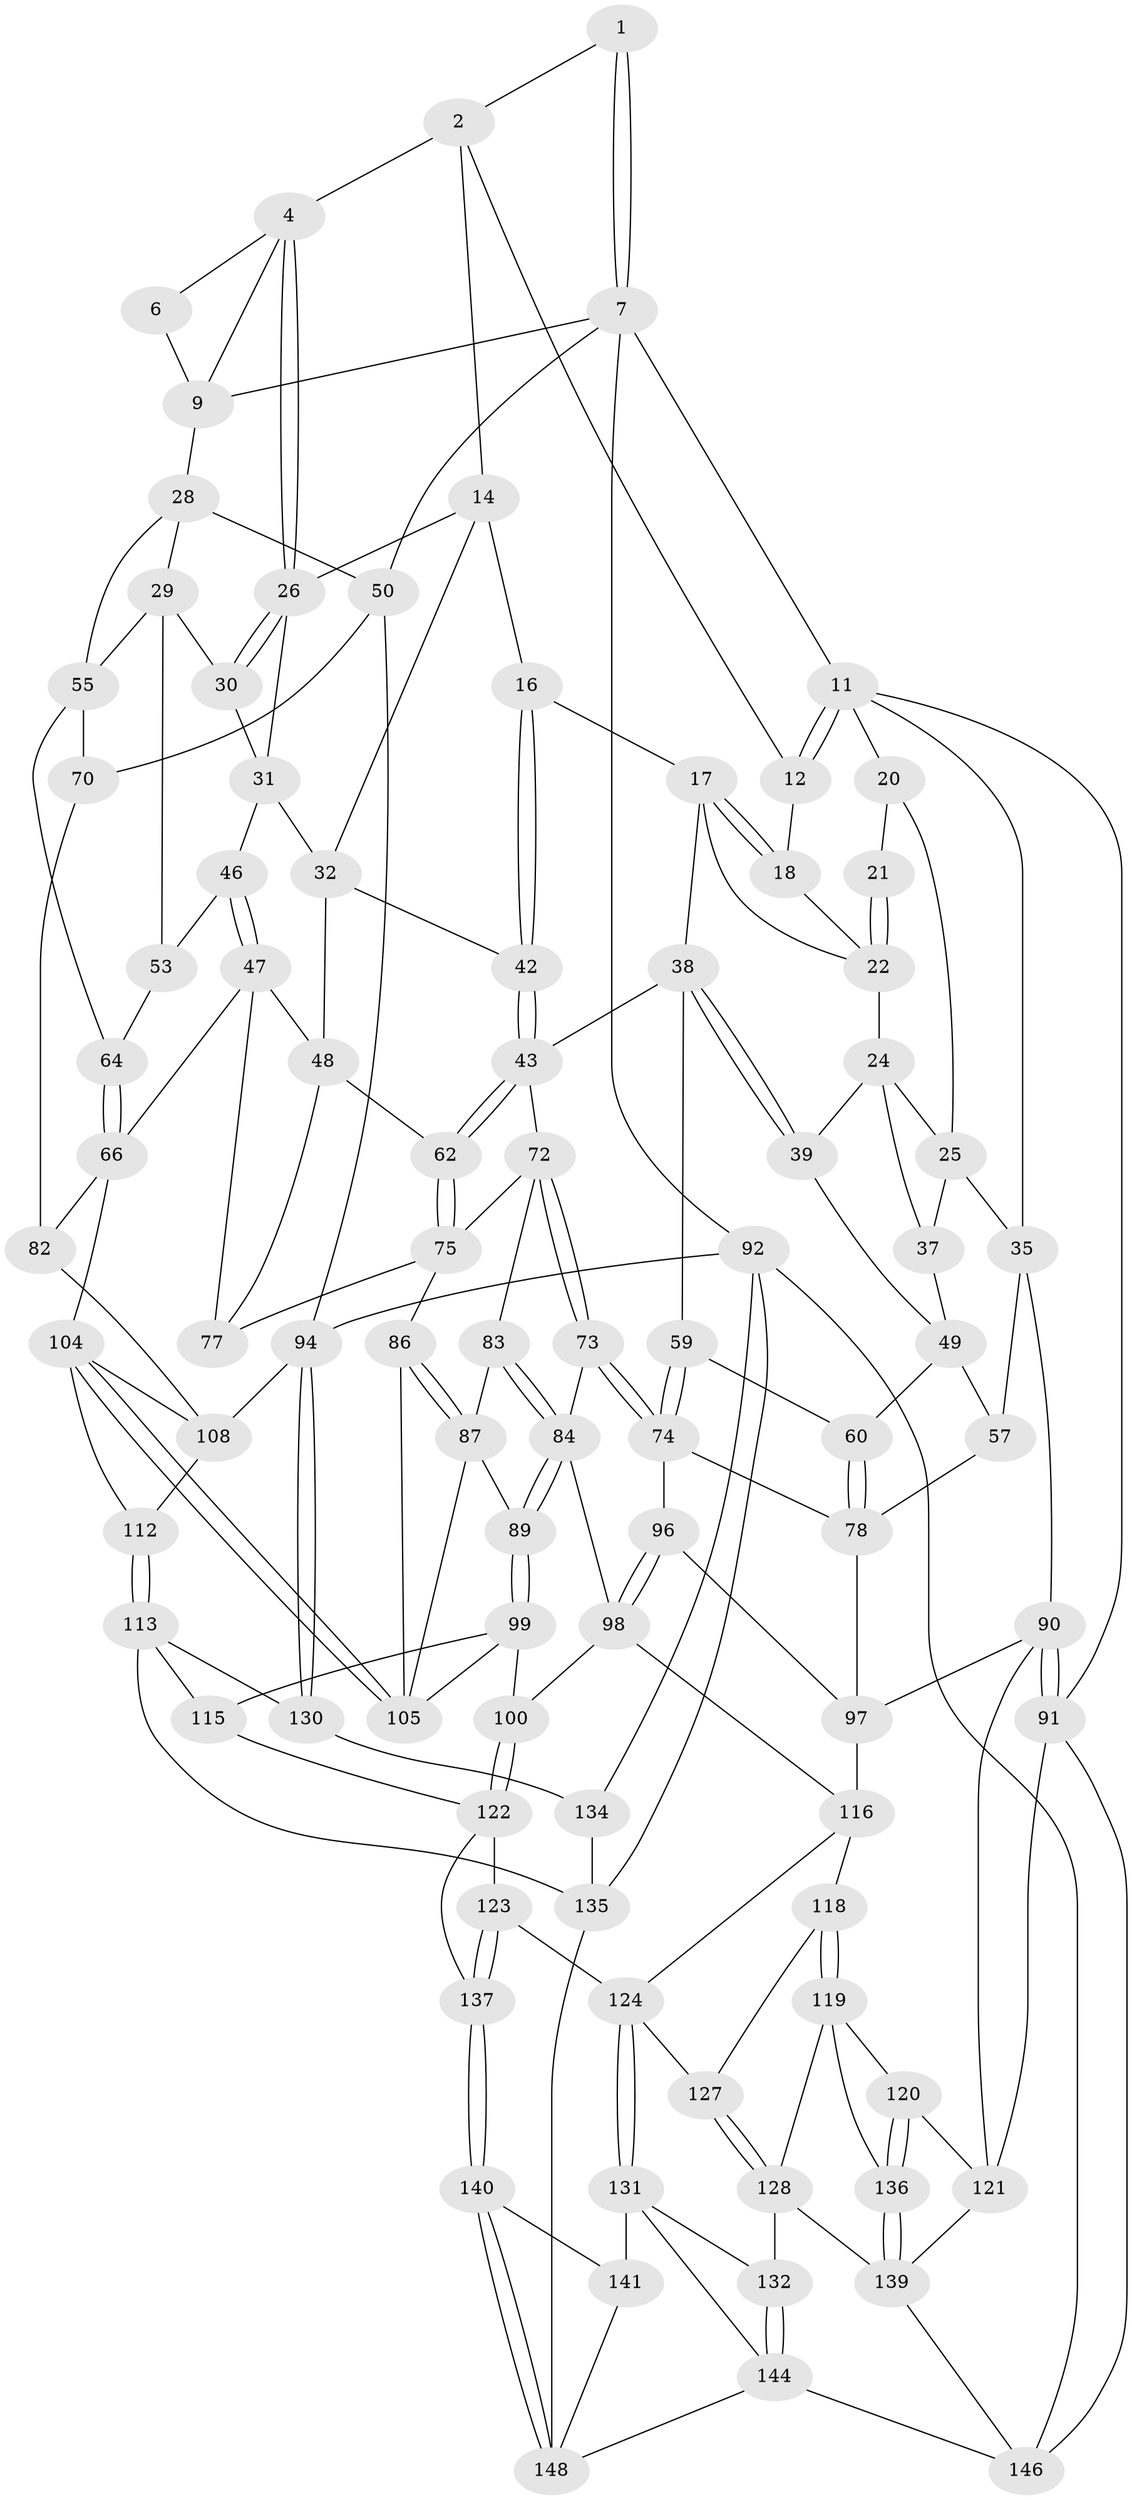 // Generated by graph-tools (version 1.1) at 2025/52/02/27/25 19:52:36]
// undirected, 93 vertices, 202 edges
graph export_dot {
graph [start="1"]
  node [color=gray90,style=filled];
  1 [pos="+0.9699979652938592+0"];
  2 [pos="+0.7414250973940015+0",super="+3"];
  4 [pos="+0.8218532862984884+0.0792555423525216",super="+5"];
  6 [pos="+0.8897246442110983+0.017364433112512456"];
  7 [pos="+1+0",super="+8"];
  9 [pos="+0.966230682539351+0.12545056613553923",super="+10"];
  11 [pos="+0+0",super="+19"];
  12 [pos="+0.3152631937371124+0",super="+13"];
  14 [pos="+0.694526963459433+0.06672617654105467",super="+15"];
  16 [pos="+0.4813510979216814+0.08930914598780064"];
  17 [pos="+0.41312812558786216+0",super="+33"];
  18 [pos="+0.38089982838777+0"];
  20 [pos="+0.11159464027724302+0.0667462777090692"];
  21 [pos="+0.1118126923308931+0.06660983900241794"];
  22 [pos="+0.20841216517592087+0.08254139129004029",super="+23"];
  24 [pos="+0.1520634314647117+0.1404058167753904",super="+36"];
  25 [pos="+0.12423256600829942+0.12017155701458204",super="+34"];
  26 [pos="+0.8066356765411161+0.14718613960193805",super="+27"];
  28 [pos="+0.8971637434136872+0.20076891770330144",super="+51"];
  29 [pos="+0.8637077829793727+0.20786481216534422",super="+52"];
  30 [pos="+0.8244075932915268+0.18494906563296232"];
  31 [pos="+0.6878628875216051+0.1767224979288579",super="+40"];
  32 [pos="+0.6693271401298967+0.17792240883751695",super="+41"];
  35 [pos="+0+0.21650133885230483",super="+58"];
  37 [pos="+0.03878830501483477+0.1968825705791197"];
  38 [pos="+0.27715787230396344+0.2258120765502023",super="+45"];
  39 [pos="+0.18413705444637798+0.24206421393631722"];
  42 [pos="+0.5106917637362912+0.21579338560294067"];
  43 [pos="+0.49936408031664176+0.22684668683262132",super="+44"];
  46 [pos="+0.7156120456246953+0.3030422974142708",super="+54"];
  47 [pos="+0.6755702356433456+0.3344176248938701",super="+68"];
  48 [pos="+0.6346301063412347+0.3417816070226328",super="+61"];
  49 [pos="+0.1766976424887185+0.24902879093744656",super="+56"];
  50 [pos="+1+0.2847082842143545",super="+69"];
  53 [pos="+0.828270332407137+0.29617519368107814",super="+65"];
  55 [pos="+0.9162330333485204+0.3387924463269204",super="+63"];
  57 [pos="+0+0.3895439932835711"];
  59 [pos="+0.3214248539475708+0.3317957063080145"];
  60 [pos="+0.1812924072322366+0.38007333762777346"];
  62 [pos="+0.5085059891203079+0.4289229541869139"];
  64 [pos="+0.8395905453496916+0.44007011824416065"];
  66 [pos="+0.8229308095470883+0.5017891544576486",super="+67"];
  70 [pos="+1+0.4917995352521544",super="+71"];
  72 [pos="+0.37538838819230796+0.3523872024120808",super="+76"];
  73 [pos="+0.3336443070104689+0.4949741831582672"];
  74 [pos="+0.2405947997554283+0.5054137418494677",super="+80"];
  75 [pos="+0.5012969300437111+0.4372325010785106",super="+81"];
  77 [pos="+0.6381489805805137+0.5167688196539024"];
  78 [pos="+0.21855920936696857+0.47681183563302837",super="+79"];
  82 [pos="+0.8801938009278719+0.5017137128049907",super="+107"];
  83 [pos="+0.4644056172824779+0.48872837088517446"];
  84 [pos="+0.44911569861769574+0.5077104671673457",super="+85"];
  86 [pos="+0.6225547599623009+0.5381698670121114"];
  87 [pos="+0.5307867084448278+0.540865993104766",super="+88"];
  89 [pos="+0.48041026624242106+0.6102994735452073"];
  90 [pos="+0+0.6441354980076945",super="+103"];
  91 [pos="+0+0.8011931186715816"];
  92 [pos="+1+1",super="+93"];
  94 [pos="+1+0.7994365091751255",super="+95"];
  96 [pos="+0.2018500146964465+0.5719011580995124"];
  97 [pos="+0.158915673866779+0.5981091454373844",super="+102"];
  98 [pos="+0.35863606952686145+0.645797552592863",super="+101"];
  99 [pos="+0.46490980678031046+0.6839897951815731",super="+111"];
  100 [pos="+0.44992737158709517+0.6884798589157781"];
  104 [pos="+0.8081081265475388+0.5239815163540411",super="+109"];
  105 [pos="+0.6314991688990618+0.7239386568388205",super="+106"];
  108 [pos="+0.9516348170255998+0.6129259396697908",super="+110"];
  112 [pos="+0.8447117512955296+0.7305030690418511"];
  113 [pos="+0.8265920952357233+0.757956762497823",super="+114"];
  115 [pos="+0.6853213768369478+0.8297884282544442"];
  116 [pos="+0.32118998325559794+0.7467194122907799",super="+117"];
  118 [pos="+0.14619192915469081+0.7464493591291531"];
  119 [pos="+0.13637296796830176+0.7608297423987872",super="+129"];
  120 [pos="+0.002224551751871307+0.7879217431457977"];
  121 [pos="+0+0.7879493513199087",super="+138"];
  122 [pos="+0.44766220687240255+0.792124733233844",super="+126"];
  123 [pos="+0.378602144013787+0.8446447552369366"];
  124 [pos="+0.3229338193089193+0.8237205442859471",super="+125"];
  127 [pos="+0.2392731226770212+0.7598764966613749"];
  128 [pos="+0.2105671032294576+0.8738884520638657",super="+133"];
  130 [pos="+0.9650458466131755+0.8098855684844978"];
  131 [pos="+0.30135334090916926+0.852261988618587",super="+142"];
  132 [pos="+0.252743319129503+0.8818865489842254"];
  134 [pos="+0.9175502336077065+0.8840253298139502"];
  135 [pos="+0.7233407244122426+0.8827446672628501",super="+147"];
  136 [pos="+0.1153214793101276+0.8924244047749367"];
  137 [pos="+0.43489040439327387+0.905854367767709"];
  139 [pos="+0.08419384038870087+0.9561171587647191",super="+143"];
  140 [pos="+0.43454172987495127+0.9096963285209314"];
  141 [pos="+0.3849382312407244+0.9452752280408586"];
  144 [pos="+0.27288938882564157+1",super="+145"];
  146 [pos="+0.16837699532776726+1"];
  148 [pos="+0.6364157535605948+1",super="+149"];
  1 -- 2;
  1 -- 7;
  1 -- 7;
  2 -- 4;
  2 -- 14;
  2 -- 12;
  4 -- 26;
  4 -- 26;
  4 -- 6;
  4 -- 9;
  6 -- 9;
  7 -- 11;
  7 -- 92;
  7 -- 9;
  7 -- 50;
  9 -- 28;
  11 -- 12;
  11 -- 12;
  11 -- 91;
  11 -- 35;
  11 -- 20;
  12 -- 18;
  14 -- 26;
  14 -- 16;
  14 -- 32;
  16 -- 17;
  16 -- 42;
  16 -- 42;
  17 -- 18;
  17 -- 18;
  17 -- 38;
  17 -- 22;
  18 -- 22;
  20 -- 21;
  20 -- 25;
  21 -- 22;
  21 -- 22;
  22 -- 24;
  24 -- 25;
  24 -- 37;
  24 -- 39;
  25 -- 35;
  25 -- 37;
  26 -- 30;
  26 -- 30;
  26 -- 31;
  28 -- 29;
  28 -- 50;
  28 -- 55;
  29 -- 30;
  29 -- 53;
  29 -- 55;
  30 -- 31;
  31 -- 32;
  31 -- 46;
  32 -- 48;
  32 -- 42;
  35 -- 57;
  35 -- 90;
  37 -- 49;
  38 -- 39;
  38 -- 39;
  38 -- 59;
  38 -- 43;
  39 -- 49;
  42 -- 43;
  42 -- 43;
  43 -- 62;
  43 -- 62;
  43 -- 72;
  46 -- 47;
  46 -- 47;
  46 -- 53 [weight=2];
  47 -- 48;
  47 -- 77;
  47 -- 66;
  48 -- 77;
  48 -- 62;
  49 -- 60;
  49 -- 57;
  50 -- 70;
  50 -- 94;
  53 -- 64;
  55 -- 64;
  55 -- 70;
  57 -- 78;
  59 -- 60;
  59 -- 74;
  59 -- 74;
  60 -- 78;
  60 -- 78;
  62 -- 75;
  62 -- 75;
  64 -- 66;
  64 -- 66;
  66 -- 82;
  66 -- 104;
  70 -- 82 [weight=2];
  72 -- 73;
  72 -- 73;
  72 -- 83;
  72 -- 75;
  73 -- 74;
  73 -- 74;
  73 -- 84;
  74 -- 96;
  74 -- 78;
  75 -- 77;
  75 -- 86;
  78 -- 97;
  82 -- 108;
  83 -- 84;
  83 -- 84;
  83 -- 87;
  84 -- 89;
  84 -- 89;
  84 -- 98;
  86 -- 87;
  86 -- 87;
  86 -- 105;
  87 -- 89;
  87 -- 105;
  89 -- 99;
  89 -- 99;
  90 -- 91;
  90 -- 91;
  90 -- 121;
  90 -- 97;
  91 -- 146;
  91 -- 121;
  92 -- 146;
  92 -- 135;
  92 -- 94;
  92 -- 134;
  94 -- 130;
  94 -- 130;
  94 -- 108;
  96 -- 97;
  96 -- 98;
  96 -- 98;
  97 -- 116;
  98 -- 116;
  98 -- 100;
  99 -- 100;
  99 -- 115;
  99 -- 105;
  100 -- 122;
  100 -- 122;
  104 -- 105;
  104 -- 105;
  104 -- 108;
  104 -- 112;
  108 -- 112;
  112 -- 113;
  112 -- 113;
  113 -- 130;
  113 -- 115;
  113 -- 135;
  115 -- 122;
  116 -- 124;
  116 -- 118;
  118 -- 119;
  118 -- 119;
  118 -- 127;
  119 -- 120;
  119 -- 128;
  119 -- 136;
  120 -- 121;
  120 -- 136;
  120 -- 136;
  121 -- 139;
  122 -- 123;
  122 -- 137;
  123 -- 124;
  123 -- 137;
  123 -- 137;
  124 -- 131;
  124 -- 131;
  124 -- 127;
  127 -- 128;
  127 -- 128;
  128 -- 139;
  128 -- 132;
  130 -- 134;
  131 -- 132;
  131 -- 144;
  131 -- 141;
  132 -- 144;
  132 -- 144;
  134 -- 135;
  135 -- 148;
  136 -- 139;
  136 -- 139;
  137 -- 140;
  137 -- 140;
  139 -- 146;
  140 -- 141;
  140 -- 148;
  140 -- 148;
  141 -- 148;
  144 -- 146;
  144 -- 148;
}
